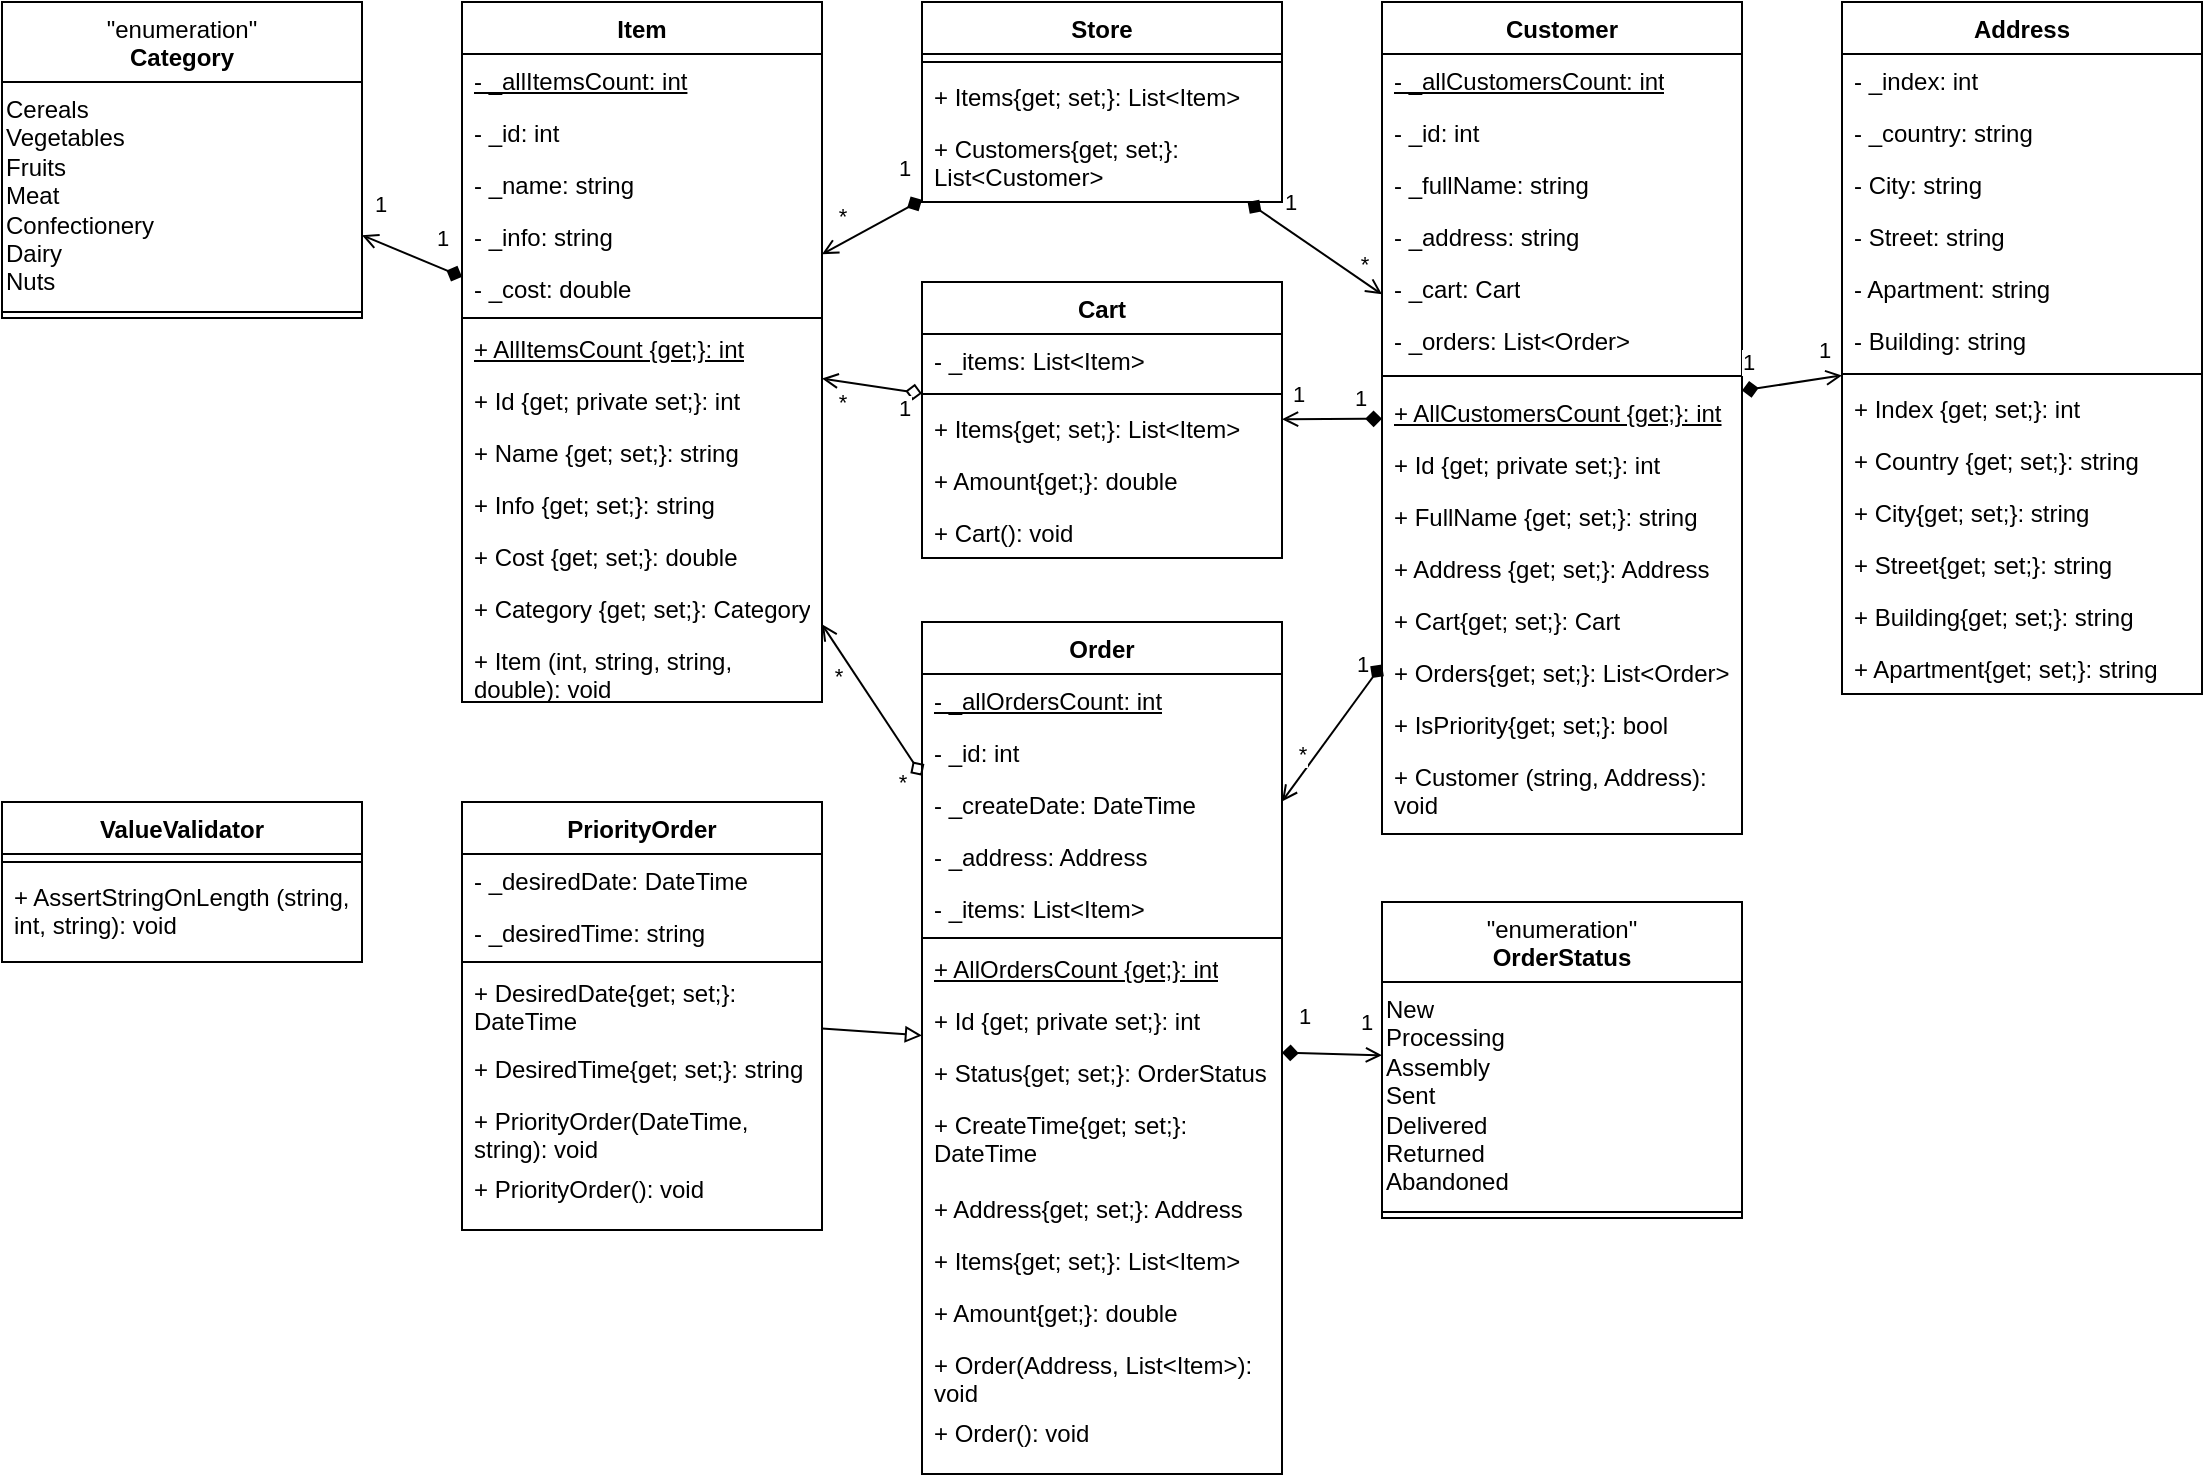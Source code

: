 <mxfile version="24.7.17">
  <diagram name="Страница — 1" id="cyyqTEQfqlTlpgTbPCYP">
    <mxGraphModel dx="1962" dy="870" grid="0" gridSize="10" guides="1" tooltips="1" connect="1" arrows="1" fold="1" page="0" pageScale="1" pageWidth="827" pageHeight="1169" math="0" shadow="0">
      <root>
        <mxCell id="0" />
        <mxCell id="1" parent="0" />
        <mxCell id="aCuDsNtKosJYIBM2p1oK-1" value="Item" style="swimlane;fontStyle=1;align=center;verticalAlign=top;childLayout=stackLayout;horizontal=1;startSize=26;horizontalStack=0;resizeParent=1;resizeParentMax=0;resizeLast=0;collapsible=1;marginBottom=0;whiteSpace=wrap;html=1;" parent="1" vertex="1">
          <mxGeometry x="50" y="40" width="180" height="350" as="geometry">
            <mxRectangle x="190" y="80" width="100" height="30" as="alternateBounds" />
          </mxGeometry>
        </mxCell>
        <mxCell id="QynPRttyj65Tb2II5Nbg-6" value="&lt;u&gt;- _allItemsCount: int&lt;/u&gt;" style="text;strokeColor=none;fillColor=none;align=left;verticalAlign=top;spacingLeft=4;spacingRight=4;overflow=hidden;rotatable=0;points=[[0,0.5],[1,0.5]];portConstraint=eastwest;whiteSpace=wrap;html=1;" parent="aCuDsNtKosJYIBM2p1oK-1" vertex="1">
          <mxGeometry y="26" width="180" height="26" as="geometry" />
        </mxCell>
        <mxCell id="QynPRttyj65Tb2II5Nbg-7" value="- _id: int" style="text;strokeColor=none;fillColor=none;align=left;verticalAlign=top;spacingLeft=4;spacingRight=4;overflow=hidden;rotatable=0;points=[[0,0.5],[1,0.5]];portConstraint=eastwest;whiteSpace=wrap;html=1;" parent="aCuDsNtKosJYIBM2p1oK-1" vertex="1">
          <mxGeometry y="52" width="180" height="26" as="geometry" />
        </mxCell>
        <mxCell id="QynPRttyj65Tb2II5Nbg-8" value="- _name: string" style="text;strokeColor=none;fillColor=none;align=left;verticalAlign=top;spacingLeft=4;spacingRight=4;overflow=hidden;rotatable=0;points=[[0,0.5],[1,0.5]];portConstraint=eastwest;whiteSpace=wrap;html=1;" parent="aCuDsNtKosJYIBM2p1oK-1" vertex="1">
          <mxGeometry y="78" width="180" height="26" as="geometry" />
        </mxCell>
        <mxCell id="QynPRttyj65Tb2II5Nbg-9" value="- _info: string" style="text;strokeColor=none;fillColor=none;align=left;verticalAlign=top;spacingLeft=4;spacingRight=4;overflow=hidden;rotatable=0;points=[[0,0.5],[1,0.5]];portConstraint=eastwest;whiteSpace=wrap;html=1;" parent="aCuDsNtKosJYIBM2p1oK-1" vertex="1">
          <mxGeometry y="104" width="180" height="26" as="geometry" />
        </mxCell>
        <mxCell id="QynPRttyj65Tb2II5Nbg-10" value="- _cost: double" style="text;strokeColor=none;fillColor=none;align=left;verticalAlign=top;spacingLeft=4;spacingRight=4;overflow=hidden;rotatable=0;points=[[0,0.5],[1,0.5]];portConstraint=eastwest;whiteSpace=wrap;html=1;" parent="aCuDsNtKosJYIBM2p1oK-1" vertex="1">
          <mxGeometry y="130" width="180" height="26" as="geometry" />
        </mxCell>
        <mxCell id="aCuDsNtKosJYIBM2p1oK-3" value="" style="line;strokeWidth=1;fillColor=none;align=left;verticalAlign=middle;spacingTop=-1;spacingLeft=3;spacingRight=3;rotatable=0;labelPosition=right;points=[];portConstraint=eastwest;strokeColor=inherit;" parent="aCuDsNtKosJYIBM2p1oK-1" vertex="1">
          <mxGeometry y="156" width="180" height="4" as="geometry" />
        </mxCell>
        <mxCell id="aCuDsNtKosJYIBM2p1oK-4" value="&lt;u&gt;+ AllItemsCount {get;}: int&lt;/u&gt;" style="text;strokeColor=none;fillColor=none;align=left;verticalAlign=top;spacingLeft=4;spacingRight=4;overflow=hidden;rotatable=0;points=[[0,0.5],[1,0.5]];portConstraint=eastwest;whiteSpace=wrap;html=1;" parent="aCuDsNtKosJYIBM2p1oK-1" vertex="1">
          <mxGeometry y="160" width="180" height="26" as="geometry" />
        </mxCell>
        <mxCell id="aCuDsNtKosJYIBM2p1oK-12" value="+ Id {get; private set;}: int" style="text;strokeColor=none;fillColor=none;align=left;verticalAlign=top;spacingLeft=4;spacingRight=4;overflow=hidden;rotatable=0;points=[[0,0.5],[1,0.5]];portConstraint=eastwest;whiteSpace=wrap;html=1;" parent="aCuDsNtKosJYIBM2p1oK-1" vertex="1">
          <mxGeometry y="186" width="180" height="26" as="geometry" />
        </mxCell>
        <mxCell id="aCuDsNtKosJYIBM2p1oK-11" value="+ Name {get; set;}: string" style="text;strokeColor=none;fillColor=none;align=left;verticalAlign=top;spacingLeft=4;spacingRight=4;overflow=hidden;rotatable=0;points=[[0,0.5],[1,0.5]];portConstraint=eastwest;whiteSpace=wrap;html=1;" parent="aCuDsNtKosJYIBM2p1oK-1" vertex="1">
          <mxGeometry y="212" width="180" height="26" as="geometry" />
        </mxCell>
        <mxCell id="aCuDsNtKosJYIBM2p1oK-10" value="+ Info {get; set;}: string" style="text;strokeColor=none;fillColor=none;align=left;verticalAlign=top;spacingLeft=4;spacingRight=4;overflow=hidden;rotatable=0;points=[[0,0.5],[1,0.5]];portConstraint=eastwest;whiteSpace=wrap;html=1;" parent="aCuDsNtKosJYIBM2p1oK-1" vertex="1">
          <mxGeometry y="238" width="180" height="26" as="geometry" />
        </mxCell>
        <mxCell id="aCuDsNtKosJYIBM2p1oK-9" value="+ Cost {get; set;}: double" style="text;strokeColor=none;fillColor=none;align=left;verticalAlign=top;spacingLeft=4;spacingRight=4;overflow=hidden;rotatable=0;points=[[0,0.5],[1,0.5]];portConstraint=eastwest;whiteSpace=wrap;html=1;" parent="aCuDsNtKosJYIBM2p1oK-1" vertex="1">
          <mxGeometry y="264" width="180" height="26" as="geometry" />
        </mxCell>
        <mxCell id="ZHy04P8eJpB74Ytnu8nM-1" value="+ Category {get; set;}: Category" style="text;strokeColor=none;fillColor=none;align=left;verticalAlign=top;spacingLeft=4;spacingRight=4;overflow=hidden;rotatable=0;points=[[0,0.5],[1,0.5]];portConstraint=eastwest;whiteSpace=wrap;html=1;" parent="aCuDsNtKosJYIBM2p1oK-1" vertex="1">
          <mxGeometry y="290" width="180" height="26" as="geometry" />
        </mxCell>
        <mxCell id="QynPRttyj65Tb2II5Nbg-19" value="+ Item (int, string, string, double): void" style="text;strokeColor=none;fillColor=none;align=left;verticalAlign=top;spacingLeft=4;spacingRight=4;overflow=hidden;rotatable=0;points=[[0,0.5],[1,0.5]];portConstraint=eastwest;whiteSpace=wrap;html=1;" parent="aCuDsNtKosJYIBM2p1oK-1" vertex="1">
          <mxGeometry y="316" width="180" height="34" as="geometry" />
        </mxCell>
        <mxCell id="aCuDsNtKosJYIBM2p1oK-13" value="Customer" style="swimlane;fontStyle=1;align=center;verticalAlign=top;childLayout=stackLayout;horizontal=1;startSize=26;horizontalStack=0;resizeParent=1;resizeParentMax=0;resizeLast=0;collapsible=1;marginBottom=0;whiteSpace=wrap;html=1;" parent="1" vertex="1">
          <mxGeometry x="510" y="40" width="180" height="416" as="geometry">
            <mxRectangle x="190" y="80" width="100" height="30" as="alternateBounds" />
          </mxGeometry>
        </mxCell>
        <mxCell id="QynPRttyj65Tb2II5Nbg-11" value="&lt;u&gt;- _allCustomersCount: int&lt;/u&gt;" style="text;strokeColor=none;fillColor=none;align=left;verticalAlign=top;spacingLeft=4;spacingRight=4;overflow=hidden;rotatable=0;points=[[0,0.5],[1,0.5]];portConstraint=eastwest;whiteSpace=wrap;html=1;" parent="aCuDsNtKosJYIBM2p1oK-13" vertex="1">
          <mxGeometry y="26" width="180" height="26" as="geometry" />
        </mxCell>
        <mxCell id="QynPRttyj65Tb2II5Nbg-12" value="- _id: int" style="text;strokeColor=none;fillColor=none;align=left;verticalAlign=top;spacingLeft=4;spacingRight=4;overflow=hidden;rotatable=0;points=[[0,0.5],[1,0.5]];portConstraint=eastwest;whiteSpace=wrap;html=1;" parent="aCuDsNtKosJYIBM2p1oK-13" vertex="1">
          <mxGeometry y="52" width="180" height="26" as="geometry" />
        </mxCell>
        <mxCell id="QynPRttyj65Tb2II5Nbg-13" value="- _fullName: string" style="text;strokeColor=none;fillColor=none;align=left;verticalAlign=top;spacingLeft=4;spacingRight=4;overflow=hidden;rotatable=0;points=[[0,0.5],[1,0.5]];portConstraint=eastwest;whiteSpace=wrap;html=1;" parent="aCuDsNtKosJYIBM2p1oK-13" vertex="1">
          <mxGeometry y="78" width="180" height="26" as="geometry" />
        </mxCell>
        <mxCell id="QynPRttyj65Tb2II5Nbg-14" value="- _address: string" style="text;strokeColor=none;fillColor=none;align=left;verticalAlign=top;spacingLeft=4;spacingRight=4;overflow=hidden;rotatable=0;points=[[0,0.5],[1,0.5]];portConstraint=eastwest;whiteSpace=wrap;html=1;" parent="aCuDsNtKosJYIBM2p1oK-13" vertex="1">
          <mxGeometry y="104" width="180" height="26" as="geometry" />
        </mxCell>
        <mxCell id="Qz9nzRmwoUxgpBmi1oMf-36" value="- _cart: Cart" style="text;strokeColor=none;fillColor=none;align=left;verticalAlign=top;spacingLeft=4;spacingRight=4;overflow=hidden;rotatable=0;points=[[0,0.5],[1,0.5]];portConstraint=eastwest;whiteSpace=wrap;html=1;" parent="aCuDsNtKosJYIBM2p1oK-13" vertex="1">
          <mxGeometry y="130" width="180" height="26" as="geometry" />
        </mxCell>
        <mxCell id="Qz9nzRmwoUxgpBmi1oMf-37" value="- _orders: List&amp;lt;Order&amp;gt;" style="text;strokeColor=none;fillColor=none;align=left;verticalAlign=top;spacingLeft=4;spacingRight=4;overflow=hidden;rotatable=0;points=[[0,0.5],[1,0.5]];portConstraint=eastwest;whiteSpace=wrap;html=1;" parent="aCuDsNtKosJYIBM2p1oK-13" vertex="1">
          <mxGeometry y="156" width="180" height="26" as="geometry" />
        </mxCell>
        <mxCell id="aCuDsNtKosJYIBM2p1oK-14" value="" style="line;strokeWidth=1;fillColor=none;align=left;verticalAlign=middle;spacingTop=-1;spacingLeft=3;spacingRight=3;rotatable=0;labelPosition=right;points=[];portConstraint=eastwest;strokeColor=inherit;" parent="aCuDsNtKosJYIBM2p1oK-13" vertex="1">
          <mxGeometry y="182" width="180" height="10" as="geometry" />
        </mxCell>
        <mxCell id="aCuDsNtKosJYIBM2p1oK-15" value="&lt;u&gt;+ AllCustomersCount {get;}: int&lt;/u&gt;" style="text;strokeColor=none;fillColor=none;align=left;verticalAlign=top;spacingLeft=4;spacingRight=4;overflow=hidden;rotatable=0;points=[[0,0.5],[1,0.5]];portConstraint=eastwest;whiteSpace=wrap;html=1;" parent="aCuDsNtKosJYIBM2p1oK-13" vertex="1">
          <mxGeometry y="192" width="180" height="26" as="geometry" />
        </mxCell>
        <mxCell id="aCuDsNtKosJYIBM2p1oK-16" value="+ Id {get; private set;}: int" style="text;strokeColor=none;fillColor=none;align=left;verticalAlign=top;spacingLeft=4;spacingRight=4;overflow=hidden;rotatable=0;points=[[0,0.5],[1,0.5]];portConstraint=eastwest;whiteSpace=wrap;html=1;" parent="aCuDsNtKosJYIBM2p1oK-13" vertex="1">
          <mxGeometry y="218" width="180" height="26" as="geometry" />
        </mxCell>
        <mxCell id="aCuDsNtKosJYIBM2p1oK-17" value="+ FullName {get; set;}: string" style="text;strokeColor=none;fillColor=none;align=left;verticalAlign=top;spacingLeft=4;spacingRight=4;overflow=hidden;rotatable=0;points=[[0,0.5],[1,0.5]];portConstraint=eastwest;whiteSpace=wrap;html=1;" parent="aCuDsNtKosJYIBM2p1oK-13" vertex="1">
          <mxGeometry y="244" width="180" height="26" as="geometry" />
        </mxCell>
        <mxCell id="aCuDsNtKosJYIBM2p1oK-18" value="+ Address {get; set;}: Address" style="text;strokeColor=none;fillColor=none;align=left;verticalAlign=top;spacingLeft=4;spacingRight=4;overflow=hidden;rotatable=0;points=[[0,0.5],[1,0.5]];portConstraint=eastwest;whiteSpace=wrap;html=1;" parent="aCuDsNtKosJYIBM2p1oK-13" vertex="1">
          <mxGeometry y="270" width="180" height="26" as="geometry" />
        </mxCell>
        <mxCell id="Qz9nzRmwoUxgpBmi1oMf-34" value="+ Cart{get; set;}: Cart" style="text;strokeColor=none;fillColor=none;align=left;verticalAlign=top;spacingLeft=4;spacingRight=4;overflow=hidden;rotatable=0;points=[[0,0.5],[1,0.5]];portConstraint=eastwest;whiteSpace=wrap;html=1;" parent="aCuDsNtKosJYIBM2p1oK-13" vertex="1">
          <mxGeometry y="296" width="180" height="26" as="geometry" />
        </mxCell>
        <mxCell id="Qz9nzRmwoUxgpBmi1oMf-35" value="+ Orders{get; set;}: List&amp;lt;Order&amp;gt;" style="text;strokeColor=none;fillColor=none;align=left;verticalAlign=top;spacingLeft=4;spacingRight=4;overflow=hidden;rotatable=0;points=[[0,0.5],[1,0.5]];portConstraint=eastwest;whiteSpace=wrap;html=1;" parent="aCuDsNtKosJYIBM2p1oK-13" vertex="1">
          <mxGeometry y="322" width="180" height="26" as="geometry" />
        </mxCell>
        <mxCell id="bZa3AI3KAm7vnJce9qCK-1" value="+ IsPriority{get; set;}: bool" style="text;strokeColor=none;fillColor=none;align=left;verticalAlign=top;spacingLeft=4;spacingRight=4;overflow=hidden;rotatable=0;points=[[0,0.5],[1,0.5]];portConstraint=eastwest;whiteSpace=wrap;html=1;" vertex="1" parent="aCuDsNtKosJYIBM2p1oK-13">
          <mxGeometry y="348" width="180" height="26" as="geometry" />
        </mxCell>
        <mxCell id="QynPRttyj65Tb2II5Nbg-20" value="+ Customer (string, Address): void" style="text;strokeColor=none;fillColor=none;align=left;verticalAlign=top;spacingLeft=4;spacingRight=4;overflow=hidden;rotatable=0;points=[[0,0.5],[1,0.5]];portConstraint=eastwest;whiteSpace=wrap;html=1;" parent="aCuDsNtKosJYIBM2p1oK-13" vertex="1">
          <mxGeometry y="374" width="180" height="42" as="geometry" />
        </mxCell>
        <mxCell id="aCuDsNtKosJYIBM2p1oK-20" value="ValueValidator" style="swimlane;fontStyle=1;align=center;verticalAlign=top;childLayout=stackLayout;horizontal=1;startSize=26;horizontalStack=0;resizeParent=1;resizeParentMax=0;resizeLast=0;collapsible=1;marginBottom=0;whiteSpace=wrap;html=1;" parent="1" vertex="1">
          <mxGeometry x="-180" y="440" width="180" height="80" as="geometry">
            <mxRectangle x="190" y="80" width="100" height="30" as="alternateBounds" />
          </mxGeometry>
        </mxCell>
        <mxCell id="aCuDsNtKosJYIBM2p1oK-21" value="" style="line;strokeWidth=1;fillColor=none;align=left;verticalAlign=middle;spacingTop=-1;spacingLeft=3;spacingRight=3;rotatable=0;labelPosition=right;points=[];portConstraint=eastwest;strokeColor=inherit;" parent="aCuDsNtKosJYIBM2p1oK-20" vertex="1">
          <mxGeometry y="26" width="180" height="8" as="geometry" />
        </mxCell>
        <mxCell id="aCuDsNtKosJYIBM2p1oK-25" value="+ AssertStringOnLength (string, int, string): void" style="text;strokeColor=none;fillColor=none;align=left;verticalAlign=top;spacingLeft=4;spacingRight=4;overflow=hidden;rotatable=0;points=[[0,0.5],[1,0.5]];portConstraint=eastwest;whiteSpace=wrap;html=1;" parent="aCuDsNtKosJYIBM2p1oK-20" vertex="1">
          <mxGeometry y="34" width="180" height="46" as="geometry" />
        </mxCell>
        <mxCell id="ZHy04P8eJpB74Ytnu8nM-2" value="Address" style="swimlane;fontStyle=1;align=center;verticalAlign=top;childLayout=stackLayout;horizontal=1;startSize=26;horizontalStack=0;resizeParent=1;resizeParentMax=0;resizeLast=0;collapsible=1;marginBottom=0;whiteSpace=wrap;html=1;" parent="1" vertex="1">
          <mxGeometry x="740" y="40" width="180" height="346" as="geometry">
            <mxRectangle x="190" y="80" width="100" height="30" as="alternateBounds" />
          </mxGeometry>
        </mxCell>
        <mxCell id="QynPRttyj65Tb2II5Nbg-21" value="- _index: int" style="text;strokeColor=none;fillColor=none;align=left;verticalAlign=top;spacingLeft=4;spacingRight=4;overflow=hidden;rotatable=0;points=[[0,0.5],[1,0.5]];portConstraint=eastwest;whiteSpace=wrap;html=1;" parent="ZHy04P8eJpB74Ytnu8nM-2" vertex="1">
          <mxGeometry y="26" width="180" height="26" as="geometry" />
        </mxCell>
        <mxCell id="QynPRttyj65Tb2II5Nbg-22" value="- _country: string" style="text;strokeColor=none;fillColor=none;align=left;verticalAlign=top;spacingLeft=4;spacingRight=4;overflow=hidden;rotatable=0;points=[[0,0.5],[1,0.5]];portConstraint=eastwest;whiteSpace=wrap;html=1;" parent="ZHy04P8eJpB74Ytnu8nM-2" vertex="1">
          <mxGeometry y="52" width="180" height="26" as="geometry" />
        </mxCell>
        <mxCell id="QynPRttyj65Tb2II5Nbg-23" value="- City: string" style="text;strokeColor=none;fillColor=none;align=left;verticalAlign=top;spacingLeft=4;spacingRight=4;overflow=hidden;rotatable=0;points=[[0,0.5],[1,0.5]];portConstraint=eastwest;whiteSpace=wrap;html=1;" parent="ZHy04P8eJpB74Ytnu8nM-2" vertex="1">
          <mxGeometry y="78" width="180" height="26" as="geometry" />
        </mxCell>
        <mxCell id="QynPRttyj65Tb2II5Nbg-24" value="- Street: string" style="text;strokeColor=none;fillColor=none;align=left;verticalAlign=top;spacingLeft=4;spacingRight=4;overflow=hidden;rotatable=0;points=[[0,0.5],[1,0.5]];portConstraint=eastwest;whiteSpace=wrap;html=1;" parent="ZHy04P8eJpB74Ytnu8nM-2" vertex="1">
          <mxGeometry y="104" width="180" height="26" as="geometry" />
        </mxCell>
        <mxCell id="QynPRttyj65Tb2II5Nbg-26" value="- Apartment: string" style="text;strokeColor=none;fillColor=none;align=left;verticalAlign=top;spacingLeft=4;spacingRight=4;overflow=hidden;rotatable=0;points=[[0,0.5],[1,0.5]];portConstraint=eastwest;whiteSpace=wrap;html=1;" parent="ZHy04P8eJpB74Ytnu8nM-2" vertex="1">
          <mxGeometry y="130" width="180" height="26" as="geometry" />
        </mxCell>
        <mxCell id="QynPRttyj65Tb2II5Nbg-25" value="- Building: string" style="text;strokeColor=none;fillColor=none;align=left;verticalAlign=top;spacingLeft=4;spacingRight=4;overflow=hidden;rotatable=0;points=[[0,0.5],[1,0.5]];portConstraint=eastwest;whiteSpace=wrap;html=1;" parent="ZHy04P8eJpB74Ytnu8nM-2" vertex="1">
          <mxGeometry y="156" width="180" height="26" as="geometry" />
        </mxCell>
        <mxCell id="ZHy04P8eJpB74Ytnu8nM-3" value="" style="line;strokeWidth=1;fillColor=none;align=left;verticalAlign=middle;spacingTop=-1;spacingLeft=3;spacingRight=3;rotatable=0;labelPosition=right;points=[];portConstraint=eastwest;strokeColor=inherit;" parent="ZHy04P8eJpB74Ytnu8nM-2" vertex="1">
          <mxGeometry y="182" width="180" height="8" as="geometry" />
        </mxCell>
        <mxCell id="ZHy04P8eJpB74Ytnu8nM-4" value="+ Index {get; set;}: int" style="text;strokeColor=none;fillColor=none;align=left;verticalAlign=top;spacingLeft=4;spacingRight=4;overflow=hidden;rotatable=0;points=[[0,0.5],[1,0.5]];portConstraint=eastwest;whiteSpace=wrap;html=1;" parent="ZHy04P8eJpB74Ytnu8nM-2" vertex="1">
          <mxGeometry y="190" width="180" height="26" as="geometry" />
        </mxCell>
        <mxCell id="ZHy04P8eJpB74Ytnu8nM-5" value="+ Country {get; set;}: string" style="text;strokeColor=none;fillColor=none;align=left;verticalAlign=top;spacingLeft=4;spacingRight=4;overflow=hidden;rotatable=0;points=[[0,0.5],[1,0.5]];portConstraint=eastwest;whiteSpace=wrap;html=1;" parent="ZHy04P8eJpB74Ytnu8nM-2" vertex="1">
          <mxGeometry y="216" width="180" height="26" as="geometry" />
        </mxCell>
        <mxCell id="ZHy04P8eJpB74Ytnu8nM-6" value="+ City{get; set;}: string" style="text;strokeColor=none;fillColor=none;align=left;verticalAlign=top;spacingLeft=4;spacingRight=4;overflow=hidden;rotatable=0;points=[[0,0.5],[1,0.5]];portConstraint=eastwest;whiteSpace=wrap;html=1;" parent="ZHy04P8eJpB74Ytnu8nM-2" vertex="1">
          <mxGeometry y="242" width="180" height="26" as="geometry" />
        </mxCell>
        <mxCell id="ZHy04P8eJpB74Ytnu8nM-7" value="+ Street{get; set;}: string" style="text;strokeColor=none;fillColor=none;align=left;verticalAlign=top;spacingLeft=4;spacingRight=4;overflow=hidden;rotatable=0;points=[[0,0.5],[1,0.5]];portConstraint=eastwest;whiteSpace=wrap;html=1;" parent="ZHy04P8eJpB74Ytnu8nM-2" vertex="1">
          <mxGeometry y="268" width="180" height="26" as="geometry" />
        </mxCell>
        <mxCell id="ZHy04P8eJpB74Ytnu8nM-9" value="+ Building{get; set;}: string" style="text;strokeColor=none;fillColor=none;align=left;verticalAlign=top;spacingLeft=4;spacingRight=4;overflow=hidden;rotatable=0;points=[[0,0.5],[1,0.5]];portConstraint=eastwest;whiteSpace=wrap;html=1;" parent="ZHy04P8eJpB74Ytnu8nM-2" vertex="1">
          <mxGeometry y="294" width="180" height="26" as="geometry" />
        </mxCell>
        <mxCell id="ZHy04P8eJpB74Ytnu8nM-10" value="+ Apartment{get; set;}: string" style="text;strokeColor=none;fillColor=none;align=left;verticalAlign=top;spacingLeft=4;spacingRight=4;overflow=hidden;rotatable=0;points=[[0,0.5],[1,0.5]];portConstraint=eastwest;whiteSpace=wrap;html=1;" parent="ZHy04P8eJpB74Ytnu8nM-2" vertex="1">
          <mxGeometry y="320" width="180" height="26" as="geometry" />
        </mxCell>
        <mxCell id="ZHy04P8eJpB74Ytnu8nM-11" value="" style="endArrow=open;html=1;rounded=0;startArrow=diamond;startFill=1;endFill=0;" parent="1" source="aCuDsNtKosJYIBM2p1oK-13" target="ZHy04P8eJpB74Ytnu8nM-2" edge="1">
          <mxGeometry width="50" height="50" relative="1" as="geometry">
            <mxPoint x="450" y="280" as="sourcePoint" />
            <mxPoint x="500" y="230" as="targetPoint" />
          </mxGeometry>
        </mxCell>
        <mxCell id="ZHy04P8eJpB74Ytnu8nM-12" value="1" style="edgeLabel;html=1;align=center;verticalAlign=middle;resizable=0;points=[];" parent="ZHy04P8eJpB74Ytnu8nM-11" vertex="1" connectable="0">
          <mxGeometry x="-0.881" y="2" relative="1" as="geometry">
            <mxPoint y="-12" as="offset" />
          </mxGeometry>
        </mxCell>
        <mxCell id="ZHy04P8eJpB74Ytnu8nM-13" value="1" style="edgeLabel;html=1;align=center;verticalAlign=middle;resizable=0;points=[];" parent="ZHy04P8eJpB74Ytnu8nM-11" vertex="1" connectable="0">
          <mxGeometry x="0.871" y="3" relative="1" as="geometry">
            <mxPoint x="-6" y="-10" as="offset" />
          </mxGeometry>
        </mxCell>
        <mxCell id="ZHy04P8eJpB74Ytnu8nM-14" value="Store" style="swimlane;fontStyle=1;align=center;verticalAlign=top;childLayout=stackLayout;horizontal=1;startSize=26;horizontalStack=0;resizeParent=1;resizeParentMax=0;resizeLast=0;collapsible=1;marginBottom=0;whiteSpace=wrap;html=1;" parent="1" vertex="1">
          <mxGeometry x="280" y="40" width="180" height="100" as="geometry">
            <mxRectangle x="190" y="80" width="100" height="30" as="alternateBounds" />
          </mxGeometry>
        </mxCell>
        <mxCell id="ZHy04P8eJpB74Ytnu8nM-15" value="" style="line;strokeWidth=1;fillColor=none;align=left;verticalAlign=middle;spacingTop=-1;spacingLeft=3;spacingRight=3;rotatable=0;labelPosition=right;points=[];portConstraint=eastwest;strokeColor=inherit;" parent="ZHy04P8eJpB74Ytnu8nM-14" vertex="1">
          <mxGeometry y="26" width="180" height="8" as="geometry" />
        </mxCell>
        <mxCell id="ZHy04P8eJpB74Ytnu8nM-18" value="+ Items{get; set;}: List&amp;lt;Item&amp;gt;" style="text;strokeColor=none;fillColor=none;align=left;verticalAlign=top;spacingLeft=4;spacingRight=4;overflow=hidden;rotatable=0;points=[[0,0.5],[1,0.5]];portConstraint=eastwest;whiteSpace=wrap;html=1;" parent="ZHy04P8eJpB74Ytnu8nM-14" vertex="1">
          <mxGeometry y="34" width="180" height="26" as="geometry" />
        </mxCell>
        <mxCell id="ZHy04P8eJpB74Ytnu8nM-19" value="+ Customers{get; set;}: List&amp;lt;Customer&amp;gt;" style="text;strokeColor=none;fillColor=none;align=left;verticalAlign=top;spacingLeft=4;spacingRight=4;overflow=hidden;rotatable=0;points=[[0,0.5],[1,0.5]];portConstraint=eastwest;whiteSpace=wrap;html=1;" parent="ZHy04P8eJpB74Ytnu8nM-14" vertex="1">
          <mxGeometry y="60" width="180" height="40" as="geometry" />
        </mxCell>
        <mxCell id="ZHy04P8eJpB74Ytnu8nM-21" value="" style="endArrow=open;html=1;rounded=0;startArrow=diamond;startFill=1;endFill=0;" parent="1" source="ZHy04P8eJpB74Ytnu8nM-14" target="aCuDsNtKosJYIBM2p1oK-13" edge="1">
          <mxGeometry width="50" height="50" relative="1" as="geometry">
            <mxPoint x="700" y="142" as="sourcePoint" />
            <mxPoint x="770" y="143" as="targetPoint" />
          </mxGeometry>
        </mxCell>
        <mxCell id="ZHy04P8eJpB74Ytnu8nM-22" value="1" style="edgeLabel;html=1;align=center;verticalAlign=middle;resizable=0;points=[];" parent="ZHy04P8eJpB74Ytnu8nM-21" vertex="1" connectable="0">
          <mxGeometry x="-0.881" y="2" relative="1" as="geometry">
            <mxPoint x="16" y="-1" as="offset" />
          </mxGeometry>
        </mxCell>
        <mxCell id="ZHy04P8eJpB74Ytnu8nM-23" value="*" style="edgeLabel;html=1;align=center;verticalAlign=middle;resizable=0;points=[];" parent="ZHy04P8eJpB74Ytnu8nM-21" vertex="1" connectable="0">
          <mxGeometry x="0.871" y="3" relative="1" as="geometry">
            <mxPoint x="-7" y="-10" as="offset" />
          </mxGeometry>
        </mxCell>
        <mxCell id="ZHy04P8eJpB74Ytnu8nM-24" value="" style="endArrow=open;html=1;rounded=0;startArrow=diamond;startFill=1;endFill=0;" parent="1" source="ZHy04P8eJpB74Ytnu8nM-14" target="aCuDsNtKosJYIBM2p1oK-1" edge="1">
          <mxGeometry width="50" height="50" relative="1" as="geometry">
            <mxPoint x="710" y="152" as="sourcePoint" />
            <mxPoint x="360" y="180" as="targetPoint" />
          </mxGeometry>
        </mxCell>
        <mxCell id="ZHy04P8eJpB74Ytnu8nM-25" value="1" style="edgeLabel;html=1;align=center;verticalAlign=middle;resizable=0;points=[];" parent="ZHy04P8eJpB74Ytnu8nM-24" vertex="1" connectable="0">
          <mxGeometry x="-0.881" y="2" relative="1" as="geometry">
            <mxPoint x="-7" y="-20" as="offset" />
          </mxGeometry>
        </mxCell>
        <mxCell id="ZHy04P8eJpB74Ytnu8nM-26" value="*" style="edgeLabel;html=1;align=center;verticalAlign=middle;resizable=0;points=[];" parent="ZHy04P8eJpB74Ytnu8nM-24" vertex="1" connectable="0">
          <mxGeometry x="0.871" y="3" relative="1" as="geometry">
            <mxPoint x="5" y="-20" as="offset" />
          </mxGeometry>
        </mxCell>
        <mxCell id="QynPRttyj65Tb2II5Nbg-27" value="&lt;div&gt;&lt;span style=&quot;font-weight: normal;&quot;&gt;&quot;enumeration&quot;&lt;/span&gt;&lt;/div&gt;Category" style="swimlane;fontStyle=1;align=center;verticalAlign=top;childLayout=stackLayout;horizontal=1;startSize=40;horizontalStack=0;resizeParent=1;resizeParentMax=0;resizeLast=0;collapsible=1;marginBottom=0;whiteSpace=wrap;html=1;" parent="1" vertex="1">
          <mxGeometry x="-180" y="40" width="180" height="158" as="geometry">
            <mxRectangle x="-180" y="40" width="100" height="30" as="alternateBounds" />
          </mxGeometry>
        </mxCell>
        <mxCell id="QynPRttyj65Tb2II5Nbg-41" value="Cereals&#xa;Vegetables&#xa;Fruits&#xa;Meat&#xa;Confectionery&#xa;Dairy&#xa;Nuts" style="text;whiteSpace=wrap;" parent="QynPRttyj65Tb2II5Nbg-27" vertex="1">
          <mxGeometry y="40" width="180" height="112" as="geometry" />
        </mxCell>
        <mxCell id="QynPRttyj65Tb2II5Nbg-33" value="" style="line;strokeWidth=1;fillColor=none;align=left;verticalAlign=middle;spacingTop=-1;spacingLeft=3;spacingRight=3;rotatable=0;labelPosition=right;points=[];portConstraint=eastwest;strokeColor=inherit;" parent="QynPRttyj65Tb2II5Nbg-27" vertex="1">
          <mxGeometry y="152" width="180" height="6" as="geometry" />
        </mxCell>
        <mxCell id="QynPRttyj65Tb2II5Nbg-42" value="" style="endArrow=open;html=1;rounded=0;startArrow=diamond;startFill=1;endFill=0;" parent="1" source="aCuDsNtKosJYIBM2p1oK-1" target="QynPRttyj65Tb2II5Nbg-27" edge="1">
          <mxGeometry width="50" height="50" relative="1" as="geometry">
            <mxPoint x="290" y="147" as="sourcePoint" />
            <mxPoint x="230" y="178" as="targetPoint" />
          </mxGeometry>
        </mxCell>
        <mxCell id="QynPRttyj65Tb2II5Nbg-43" value="1" style="edgeLabel;html=1;align=center;verticalAlign=middle;resizable=0;points=[];" parent="QynPRttyj65Tb2II5Nbg-42" vertex="1" connectable="0">
          <mxGeometry x="-0.881" y="2" relative="1" as="geometry">
            <mxPoint x="-7" y="-20" as="offset" />
          </mxGeometry>
        </mxCell>
        <mxCell id="QynPRttyj65Tb2II5Nbg-44" value="1" style="edgeLabel;html=1;align=center;verticalAlign=middle;resizable=0;points=[];" parent="QynPRttyj65Tb2II5Nbg-42" vertex="1" connectable="0">
          <mxGeometry x="0.871" y="3" relative="1" as="geometry">
            <mxPoint x="7" y="-20" as="offset" />
          </mxGeometry>
        </mxCell>
        <mxCell id="Qz9nzRmwoUxgpBmi1oMf-1" value="Cart" style="swimlane;fontStyle=1;align=center;verticalAlign=top;childLayout=stackLayout;horizontal=1;startSize=26;horizontalStack=0;resizeParent=1;resizeParentMax=0;resizeLast=0;collapsible=1;marginBottom=0;whiteSpace=wrap;html=1;" parent="1" vertex="1">
          <mxGeometry x="280" y="180" width="180" height="138" as="geometry">
            <mxRectangle x="190" y="80" width="100" height="30" as="alternateBounds" />
          </mxGeometry>
        </mxCell>
        <mxCell id="Qz9nzRmwoUxgpBmi1oMf-2" value="- _items: List&amp;lt;Item&amp;gt;" style="text;strokeColor=none;fillColor=none;align=left;verticalAlign=top;spacingLeft=4;spacingRight=4;overflow=hidden;rotatable=0;points=[[0,0.5],[1,0.5]];portConstraint=eastwest;whiteSpace=wrap;html=1;" parent="Qz9nzRmwoUxgpBmi1oMf-1" vertex="1">
          <mxGeometry y="26" width="180" height="26" as="geometry" />
        </mxCell>
        <mxCell id="Qz9nzRmwoUxgpBmi1oMf-8" value="" style="line;strokeWidth=1;fillColor=none;align=left;verticalAlign=middle;spacingTop=-1;spacingLeft=3;spacingRight=3;rotatable=0;labelPosition=right;points=[];portConstraint=eastwest;strokeColor=inherit;" parent="Qz9nzRmwoUxgpBmi1oMf-1" vertex="1">
          <mxGeometry y="52" width="180" height="8" as="geometry" />
        </mxCell>
        <mxCell id="Qz9nzRmwoUxgpBmi1oMf-9" value="+ Items{get; set;}: List&amp;lt;Item&amp;gt;" style="text;strokeColor=none;fillColor=none;align=left;verticalAlign=top;spacingLeft=4;spacingRight=4;overflow=hidden;rotatable=0;points=[[0,0.5],[1,0.5]];portConstraint=eastwest;whiteSpace=wrap;html=1;" parent="Qz9nzRmwoUxgpBmi1oMf-1" vertex="1">
          <mxGeometry y="60" width="180" height="26" as="geometry" />
        </mxCell>
        <mxCell id="Qz9nzRmwoUxgpBmi1oMf-10" value="+ Amount{get;}: double" style="text;strokeColor=none;fillColor=none;align=left;verticalAlign=top;spacingLeft=4;spacingRight=4;overflow=hidden;rotatable=0;points=[[0,0.5],[1,0.5]];portConstraint=eastwest;whiteSpace=wrap;html=1;" parent="Qz9nzRmwoUxgpBmi1oMf-1" vertex="1">
          <mxGeometry y="86" width="180" height="26" as="geometry" />
        </mxCell>
        <mxCell id="Qz9nzRmwoUxgpBmi1oMf-14" value="+ Cart(): void" style="text;strokeColor=none;fillColor=none;align=left;verticalAlign=top;spacingLeft=4;spacingRight=4;overflow=hidden;rotatable=0;points=[[0,0.5],[1,0.5]];portConstraint=eastwest;whiteSpace=wrap;html=1;" parent="Qz9nzRmwoUxgpBmi1oMf-1" vertex="1">
          <mxGeometry y="112" width="180" height="26" as="geometry" />
        </mxCell>
        <mxCell id="Qz9nzRmwoUxgpBmi1oMf-15" value="" style="endArrow=open;html=1;rounded=0;startArrow=diamond;startFill=1;endFill=0;" parent="1" source="aCuDsNtKosJYIBM2p1oK-13" target="Qz9nzRmwoUxgpBmi1oMf-1" edge="1">
          <mxGeometry width="50" height="50" relative="1" as="geometry">
            <mxPoint x="480" y="190" as="sourcePoint" />
            <mxPoint x="480" y="250" as="targetPoint" />
          </mxGeometry>
        </mxCell>
        <mxCell id="Qz9nzRmwoUxgpBmi1oMf-16" value="1" style="edgeLabel;html=1;align=center;verticalAlign=middle;resizable=0;points=[];" parent="Qz9nzRmwoUxgpBmi1oMf-15" vertex="1" connectable="0">
          <mxGeometry x="-0.881" y="2" relative="1" as="geometry">
            <mxPoint x="-8" y="-13" as="offset" />
          </mxGeometry>
        </mxCell>
        <mxCell id="Qz9nzRmwoUxgpBmi1oMf-17" value="1" style="edgeLabel;html=1;align=center;verticalAlign=middle;resizable=0;points=[];" parent="Qz9nzRmwoUxgpBmi1oMf-15" vertex="1" connectable="0">
          <mxGeometry x="0.871" y="3" relative="1" as="geometry">
            <mxPoint x="5" y="-16" as="offset" />
          </mxGeometry>
        </mxCell>
        <mxCell id="Qz9nzRmwoUxgpBmi1oMf-18" value="Order" style="swimlane;fontStyle=1;align=center;verticalAlign=top;childLayout=stackLayout;horizontal=1;startSize=26;horizontalStack=0;resizeParent=1;resizeParentMax=0;resizeLast=0;collapsible=1;marginBottom=0;whiteSpace=wrap;html=1;" parent="1" vertex="1">
          <mxGeometry x="280" y="350" width="180" height="426" as="geometry">
            <mxRectangle x="190" y="80" width="100" height="30" as="alternateBounds" />
          </mxGeometry>
        </mxCell>
        <mxCell id="Qz9nzRmwoUxgpBmi1oMf-19" value="&lt;u&gt;- _allOrdersCount: int&lt;/u&gt;" style="text;strokeColor=none;fillColor=none;align=left;verticalAlign=top;spacingLeft=4;spacingRight=4;overflow=hidden;rotatable=0;points=[[0,0.5],[1,0.5]];portConstraint=eastwest;whiteSpace=wrap;html=1;" parent="Qz9nzRmwoUxgpBmi1oMf-18" vertex="1">
          <mxGeometry y="26" width="180" height="26" as="geometry" />
        </mxCell>
        <mxCell id="Qz9nzRmwoUxgpBmi1oMf-20" value="- _id: int" style="text;strokeColor=none;fillColor=none;align=left;verticalAlign=top;spacingLeft=4;spacingRight=4;overflow=hidden;rotatable=0;points=[[0,0.5],[1,0.5]];portConstraint=eastwest;whiteSpace=wrap;html=1;" parent="Qz9nzRmwoUxgpBmi1oMf-18" vertex="1">
          <mxGeometry y="52" width="180" height="26" as="geometry" />
        </mxCell>
        <mxCell id="Qz9nzRmwoUxgpBmi1oMf-21" value="- _createDate: DateTime" style="text;strokeColor=none;fillColor=none;align=left;verticalAlign=top;spacingLeft=4;spacingRight=4;overflow=hidden;rotatable=0;points=[[0,0.5],[1,0.5]];portConstraint=eastwest;whiteSpace=wrap;html=1;" parent="Qz9nzRmwoUxgpBmi1oMf-18" vertex="1">
          <mxGeometry y="78" width="180" height="26" as="geometry" />
        </mxCell>
        <mxCell id="Qz9nzRmwoUxgpBmi1oMf-22" value="- _address: Address" style="text;strokeColor=none;fillColor=none;align=left;verticalAlign=top;spacingLeft=4;spacingRight=4;overflow=hidden;rotatable=0;points=[[0,0.5],[1,0.5]];portConstraint=eastwest;whiteSpace=wrap;html=1;" parent="Qz9nzRmwoUxgpBmi1oMf-18" vertex="1">
          <mxGeometry y="104" width="180" height="26" as="geometry" />
        </mxCell>
        <mxCell id="Qz9nzRmwoUxgpBmi1oMf-23" value="- _items: List&amp;lt;Item&amp;gt;" style="text;strokeColor=none;fillColor=none;align=left;verticalAlign=top;spacingLeft=4;spacingRight=4;overflow=hidden;rotatable=0;points=[[0,0.5],[1,0.5]];portConstraint=eastwest;whiteSpace=wrap;html=1;" parent="Qz9nzRmwoUxgpBmi1oMf-18" vertex="1">
          <mxGeometry y="130" width="180" height="26" as="geometry" />
        </mxCell>
        <mxCell id="Qz9nzRmwoUxgpBmi1oMf-24" value="" style="line;strokeWidth=1;fillColor=none;align=left;verticalAlign=middle;spacingTop=-1;spacingLeft=3;spacingRight=3;rotatable=0;labelPosition=right;points=[];portConstraint=eastwest;strokeColor=inherit;" parent="Qz9nzRmwoUxgpBmi1oMf-18" vertex="1">
          <mxGeometry y="156" width="180" height="4" as="geometry" />
        </mxCell>
        <mxCell id="Qz9nzRmwoUxgpBmi1oMf-25" value="&lt;u&gt;+ AllOrdersCount {get;}: int&lt;/u&gt;" style="text;strokeColor=none;fillColor=none;align=left;verticalAlign=top;spacingLeft=4;spacingRight=4;overflow=hidden;rotatable=0;points=[[0,0.5],[1,0.5]];portConstraint=eastwest;whiteSpace=wrap;html=1;" parent="Qz9nzRmwoUxgpBmi1oMf-18" vertex="1">
          <mxGeometry y="160" width="180" height="26" as="geometry" />
        </mxCell>
        <mxCell id="Qz9nzRmwoUxgpBmi1oMf-26" value="+ Id {get; private set;}: int" style="text;strokeColor=none;fillColor=none;align=left;verticalAlign=top;spacingLeft=4;spacingRight=4;overflow=hidden;rotatable=0;points=[[0,0.5],[1,0.5]];portConstraint=eastwest;whiteSpace=wrap;html=1;" parent="Qz9nzRmwoUxgpBmi1oMf-18" vertex="1">
          <mxGeometry y="186" width="180" height="26" as="geometry" />
        </mxCell>
        <mxCell id="Qz9nzRmwoUxgpBmi1oMf-27" value="+ Status{get; set;}: OrderStatus" style="text;strokeColor=none;fillColor=none;align=left;verticalAlign=top;spacingLeft=4;spacingRight=4;overflow=hidden;rotatable=0;points=[[0,0.5],[1,0.5]];portConstraint=eastwest;whiteSpace=wrap;html=1;" parent="Qz9nzRmwoUxgpBmi1oMf-18" vertex="1">
          <mxGeometry y="212" width="180" height="26" as="geometry" />
        </mxCell>
        <mxCell id="Qz9nzRmwoUxgpBmi1oMf-28" value="+ CreateTime{get; set;}: DateTime" style="text;strokeColor=none;fillColor=none;align=left;verticalAlign=top;spacingLeft=4;spacingRight=4;overflow=hidden;rotatable=0;points=[[0,0.5],[1,0.5]];portConstraint=eastwest;whiteSpace=wrap;html=1;" parent="Qz9nzRmwoUxgpBmi1oMf-18" vertex="1">
          <mxGeometry y="238" width="180" height="42" as="geometry" />
        </mxCell>
        <mxCell id="Qz9nzRmwoUxgpBmi1oMf-29" value="+ Address{get; set;}: Address" style="text;strokeColor=none;fillColor=none;align=left;verticalAlign=top;spacingLeft=4;spacingRight=4;overflow=hidden;rotatable=0;points=[[0,0.5],[1,0.5]];portConstraint=eastwest;whiteSpace=wrap;html=1;" parent="Qz9nzRmwoUxgpBmi1oMf-18" vertex="1">
          <mxGeometry y="280" width="180" height="26" as="geometry" />
        </mxCell>
        <mxCell id="Qz9nzRmwoUxgpBmi1oMf-30" value="+ Items{get; set;}: List&amp;lt;Item&amp;gt;" style="text;strokeColor=none;fillColor=none;align=left;verticalAlign=top;spacingLeft=4;spacingRight=4;overflow=hidden;rotatable=0;points=[[0,0.5],[1,0.5]];portConstraint=eastwest;whiteSpace=wrap;html=1;" parent="Qz9nzRmwoUxgpBmi1oMf-18" vertex="1">
          <mxGeometry y="306" width="180" height="26" as="geometry" />
        </mxCell>
        <mxCell id="Qz9nzRmwoUxgpBmi1oMf-38" value="+ Amount{get;}: double" style="text;strokeColor=none;fillColor=none;align=left;verticalAlign=top;spacingLeft=4;spacingRight=4;overflow=hidden;rotatable=0;points=[[0,0.5],[1,0.5]];portConstraint=eastwest;whiteSpace=wrap;html=1;" parent="Qz9nzRmwoUxgpBmi1oMf-18" vertex="1">
          <mxGeometry y="332" width="180" height="26" as="geometry" />
        </mxCell>
        <mxCell id="Qz9nzRmwoUxgpBmi1oMf-31" value="+ Order(Address, List&amp;lt;Item&amp;gt;): void" style="text;strokeColor=none;fillColor=none;align=left;verticalAlign=top;spacingLeft=4;spacingRight=4;overflow=hidden;rotatable=0;points=[[0,0.5],[1,0.5]];portConstraint=eastwest;whiteSpace=wrap;html=1;" parent="Qz9nzRmwoUxgpBmi1oMf-18" vertex="1">
          <mxGeometry y="358" width="180" height="34" as="geometry" />
        </mxCell>
        <mxCell id="bZa3AI3KAm7vnJce9qCK-17" value="+ Order(): void" style="text;strokeColor=none;fillColor=none;align=left;verticalAlign=top;spacingLeft=4;spacingRight=4;overflow=hidden;rotatable=0;points=[[0,0.5],[1,0.5]];portConstraint=eastwest;whiteSpace=wrap;html=1;" vertex="1" parent="Qz9nzRmwoUxgpBmi1oMf-18">
          <mxGeometry y="392" width="180" height="34" as="geometry" />
        </mxCell>
        <mxCell id="Qz9nzRmwoUxgpBmi1oMf-39" value="" style="endArrow=open;html=1;rounded=0;startArrow=diamond;startFill=1;endFill=0;" parent="1" source="aCuDsNtKosJYIBM2p1oK-13" target="Qz9nzRmwoUxgpBmi1oMf-18" edge="1">
          <mxGeometry width="50" height="50" relative="1" as="geometry">
            <mxPoint x="700" y="407" as="sourcePoint" />
            <mxPoint x="752" y="500" as="targetPoint" />
          </mxGeometry>
        </mxCell>
        <mxCell id="Qz9nzRmwoUxgpBmi1oMf-40" value="1" style="edgeLabel;html=1;align=center;verticalAlign=middle;resizable=0;points=[];" parent="Qz9nzRmwoUxgpBmi1oMf-39" vertex="1" connectable="0">
          <mxGeometry x="-0.881" y="2" relative="1" as="geometry">
            <mxPoint x="-9" y="-6" as="offset" />
          </mxGeometry>
        </mxCell>
        <mxCell id="Qz9nzRmwoUxgpBmi1oMf-41" value="*" style="edgeLabel;html=1;align=center;verticalAlign=middle;resizable=0;points=[];" parent="Qz9nzRmwoUxgpBmi1oMf-39" vertex="1" connectable="0">
          <mxGeometry x="0.871" y="3" relative="1" as="geometry">
            <mxPoint x="4" y="-21" as="offset" />
          </mxGeometry>
        </mxCell>
        <mxCell id="Qz9nzRmwoUxgpBmi1oMf-42" value="&lt;div&gt;&lt;span style=&quot;font-weight: normal;&quot;&gt;&quot;enumeration&quot;&lt;/span&gt;&lt;/div&gt;OrderStatus" style="swimlane;fontStyle=1;align=center;verticalAlign=top;childLayout=stackLayout;horizontal=1;startSize=40;horizontalStack=0;resizeParent=1;resizeParentMax=0;resizeLast=0;collapsible=1;marginBottom=0;whiteSpace=wrap;html=1;" parent="1" vertex="1">
          <mxGeometry x="510" y="490" width="180" height="158" as="geometry">
            <mxRectangle x="-180" y="40" width="100" height="30" as="alternateBounds" />
          </mxGeometry>
        </mxCell>
        <mxCell id="Qz9nzRmwoUxgpBmi1oMf-43" value="New&#xa;Processing&#xa;Assembly&#xa;Sent&#xa;Delivered&#xa;Returned&#xa;Abandoned" style="text;whiteSpace=wrap;" parent="Qz9nzRmwoUxgpBmi1oMf-42" vertex="1">
          <mxGeometry y="40" width="180" height="112" as="geometry" />
        </mxCell>
        <mxCell id="Qz9nzRmwoUxgpBmi1oMf-44" value="" style="line;strokeWidth=1;fillColor=none;align=left;verticalAlign=middle;spacingTop=-1;spacingLeft=3;spacingRight=3;rotatable=0;labelPosition=right;points=[];portConstraint=eastwest;strokeColor=inherit;" parent="Qz9nzRmwoUxgpBmi1oMf-42" vertex="1">
          <mxGeometry y="152" width="180" height="6" as="geometry" />
        </mxCell>
        <mxCell id="Qz9nzRmwoUxgpBmi1oMf-45" value="" style="endArrow=open;html=1;rounded=0;startArrow=diamond;startFill=1;endFill=0;" parent="1" source="Qz9nzRmwoUxgpBmi1oMf-18" target="Qz9nzRmwoUxgpBmi1oMf-42" edge="1">
          <mxGeometry width="50" height="50" relative="1" as="geometry">
            <mxPoint x="678" y="440" as="sourcePoint" />
            <mxPoint x="696" y="490" as="targetPoint" />
          </mxGeometry>
        </mxCell>
        <mxCell id="Qz9nzRmwoUxgpBmi1oMf-46" value="1" style="edgeLabel;html=1;align=center;verticalAlign=middle;resizable=0;points=[];" parent="Qz9nzRmwoUxgpBmi1oMf-45" vertex="1" connectable="0">
          <mxGeometry x="-0.881" y="2" relative="1" as="geometry">
            <mxPoint x="8" y="-17" as="offset" />
          </mxGeometry>
        </mxCell>
        <mxCell id="Qz9nzRmwoUxgpBmi1oMf-47" value="1" style="edgeLabel;html=1;align=center;verticalAlign=middle;resizable=0;points=[];" parent="Qz9nzRmwoUxgpBmi1oMf-45" vertex="1" connectable="0">
          <mxGeometry x="0.871" y="3" relative="1" as="geometry">
            <mxPoint x="-5" y="-14" as="offset" />
          </mxGeometry>
        </mxCell>
        <mxCell id="Qz9nzRmwoUxgpBmi1oMf-48" value="" style="endArrow=open;html=1;rounded=0;startArrow=diamond;startFill=0;endFill=0;" parent="1" source="Qz9nzRmwoUxgpBmi1oMf-1" target="aCuDsNtKosJYIBM2p1oK-1" edge="1">
          <mxGeometry width="50" height="50" relative="1" as="geometry">
            <mxPoint x="520" y="294" as="sourcePoint" />
            <mxPoint x="470" y="322" as="targetPoint" />
          </mxGeometry>
        </mxCell>
        <mxCell id="Qz9nzRmwoUxgpBmi1oMf-49" value="1" style="edgeLabel;html=1;align=center;verticalAlign=middle;resizable=0;points=[];" parent="Qz9nzRmwoUxgpBmi1oMf-48" vertex="1" connectable="0">
          <mxGeometry x="-0.881" y="2" relative="1" as="geometry">
            <mxPoint x="-6" y="6" as="offset" />
          </mxGeometry>
        </mxCell>
        <mxCell id="Qz9nzRmwoUxgpBmi1oMf-50" value="*" style="edgeLabel;html=1;align=center;verticalAlign=middle;resizable=0;points=[];" parent="Qz9nzRmwoUxgpBmi1oMf-48" vertex="1" connectable="0">
          <mxGeometry x="0.871" y="3" relative="1" as="geometry">
            <mxPoint x="7" y="8" as="offset" />
          </mxGeometry>
        </mxCell>
        <mxCell id="Qz9nzRmwoUxgpBmi1oMf-51" value="" style="endArrow=open;html=1;rounded=0;startArrow=diamond;startFill=0;endFill=0;" parent="1" source="Qz9nzRmwoUxgpBmi1oMf-18" target="aCuDsNtKosJYIBM2p1oK-1" edge="1">
          <mxGeometry width="50" height="50" relative="1" as="geometry">
            <mxPoint x="290" y="246" as="sourcePoint" />
            <mxPoint x="240" y="238" as="targetPoint" />
          </mxGeometry>
        </mxCell>
        <mxCell id="Qz9nzRmwoUxgpBmi1oMf-52" value="*" style="edgeLabel;html=1;align=center;verticalAlign=middle;resizable=0;points=[];" parent="Qz9nzRmwoUxgpBmi1oMf-51" vertex="1" connectable="0">
          <mxGeometry x="-0.881" y="2" relative="1" as="geometry">
            <mxPoint x="-6" y="6" as="offset" />
          </mxGeometry>
        </mxCell>
        <mxCell id="Qz9nzRmwoUxgpBmi1oMf-53" value="*" style="edgeLabel;html=1;align=center;verticalAlign=middle;resizable=0;points=[];" parent="Qz9nzRmwoUxgpBmi1oMf-51" vertex="1" connectable="0">
          <mxGeometry x="0.871" y="3" relative="1" as="geometry">
            <mxPoint x="7" y="19" as="offset" />
          </mxGeometry>
        </mxCell>
        <mxCell id="bZa3AI3KAm7vnJce9qCK-2" value="PriorityOrder" style="swimlane;fontStyle=1;align=center;verticalAlign=top;childLayout=stackLayout;horizontal=1;startSize=26;horizontalStack=0;resizeParent=1;resizeParentMax=0;resizeLast=0;collapsible=1;marginBottom=0;whiteSpace=wrap;html=1;" vertex="1" parent="1">
          <mxGeometry x="50" y="440" width="180" height="214" as="geometry">
            <mxRectangle x="190" y="80" width="100" height="30" as="alternateBounds" />
          </mxGeometry>
        </mxCell>
        <mxCell id="bZa3AI3KAm7vnJce9qCK-5" value="- _desiredDate: DateTime" style="text;strokeColor=none;fillColor=none;align=left;verticalAlign=top;spacingLeft=4;spacingRight=4;overflow=hidden;rotatable=0;points=[[0,0.5],[1,0.5]];portConstraint=eastwest;whiteSpace=wrap;html=1;" vertex="1" parent="bZa3AI3KAm7vnJce9qCK-2">
          <mxGeometry y="26" width="180" height="26" as="geometry" />
        </mxCell>
        <mxCell id="bZa3AI3KAm7vnJce9qCK-7" value="- _desiredTime: string" style="text;strokeColor=none;fillColor=none;align=left;verticalAlign=top;spacingLeft=4;spacingRight=4;overflow=hidden;rotatable=0;points=[[0,0.5],[1,0.5]];portConstraint=eastwest;whiteSpace=wrap;html=1;" vertex="1" parent="bZa3AI3KAm7vnJce9qCK-2">
          <mxGeometry y="52" width="180" height="26" as="geometry" />
        </mxCell>
        <mxCell id="bZa3AI3KAm7vnJce9qCK-8" value="" style="line;strokeWidth=1;fillColor=none;align=left;verticalAlign=middle;spacingTop=-1;spacingLeft=3;spacingRight=3;rotatable=0;labelPosition=right;points=[];portConstraint=eastwest;strokeColor=inherit;" vertex="1" parent="bZa3AI3KAm7vnJce9qCK-2">
          <mxGeometry y="78" width="180" height="4" as="geometry" />
        </mxCell>
        <mxCell id="bZa3AI3KAm7vnJce9qCK-13" value="+ DesiredDate{get; set;}: DateTime" style="text;strokeColor=none;fillColor=none;align=left;verticalAlign=top;spacingLeft=4;spacingRight=4;overflow=hidden;rotatable=0;points=[[0,0.5],[1,0.5]];portConstraint=eastwest;whiteSpace=wrap;html=1;" vertex="1" parent="bZa3AI3KAm7vnJce9qCK-2">
          <mxGeometry y="82" width="180" height="38" as="geometry" />
        </mxCell>
        <mxCell id="bZa3AI3KAm7vnJce9qCK-15" value="+ DesiredTime{get; set;}: string" style="text;strokeColor=none;fillColor=none;align=left;verticalAlign=top;spacingLeft=4;spacingRight=4;overflow=hidden;rotatable=0;points=[[0,0.5],[1,0.5]];portConstraint=eastwest;whiteSpace=wrap;html=1;" vertex="1" parent="bZa3AI3KAm7vnJce9qCK-2">
          <mxGeometry y="120" width="180" height="26" as="geometry" />
        </mxCell>
        <mxCell id="bZa3AI3KAm7vnJce9qCK-16" value="+ PriorityOrder(DateTime, string): void" style="text;strokeColor=none;fillColor=none;align=left;verticalAlign=top;spacingLeft=4;spacingRight=4;overflow=hidden;rotatable=0;points=[[0,0.5],[1,0.5]];portConstraint=eastwest;whiteSpace=wrap;html=1;" vertex="1" parent="bZa3AI3KAm7vnJce9qCK-2">
          <mxGeometry y="146" width="180" height="34" as="geometry" />
        </mxCell>
        <mxCell id="bZa3AI3KAm7vnJce9qCK-19" value="+ PriorityOrder(): void" style="text;strokeColor=none;fillColor=none;align=left;verticalAlign=top;spacingLeft=4;spacingRight=4;overflow=hidden;rotatable=0;points=[[0,0.5],[1,0.5]];portConstraint=eastwest;whiteSpace=wrap;html=1;" vertex="1" parent="bZa3AI3KAm7vnJce9qCK-2">
          <mxGeometry y="180" width="180" height="34" as="geometry" />
        </mxCell>
        <mxCell id="bZa3AI3KAm7vnJce9qCK-20" value="" style="endArrow=block;html=1;rounded=0;endFill=0;" edge="1" parent="1" source="bZa3AI3KAm7vnJce9qCK-2" target="Qz9nzRmwoUxgpBmi1oMf-18">
          <mxGeometry width="50" height="50" relative="1" as="geometry">
            <mxPoint x="180" y="450" as="sourcePoint" />
            <mxPoint x="230" y="400" as="targetPoint" />
          </mxGeometry>
        </mxCell>
      </root>
    </mxGraphModel>
  </diagram>
</mxfile>
